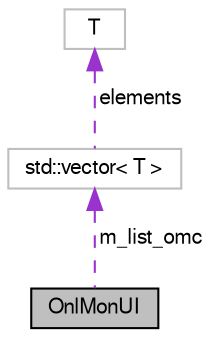 digraph "OnlMonUI"
{
  bgcolor="transparent";
  edge [fontname="FreeSans",fontsize="10",labelfontname="FreeSans",labelfontsize="10"];
  node [fontname="FreeSans",fontsize="10",shape=record];
  Node1 [label="OnlMonUI",height=0.2,width=0.4,color="black", fillcolor="grey75", style="filled" fontcolor="black"];
  Node2 -> Node1 [dir="back",color="darkorchid3",fontsize="10",style="dashed",label=" m_list_omc" ,fontname="FreeSans"];
  Node2 [label="std::vector\< T \>",height=0.2,width=0.4,color="grey75",tooltip="STL class. "];
  Node3 -> Node2 [dir="back",color="darkorchid3",fontsize="10",style="dashed",label=" elements" ,fontname="FreeSans"];
  Node3 [label="T",height=0.2,width=0.4,color="grey75"];
}
